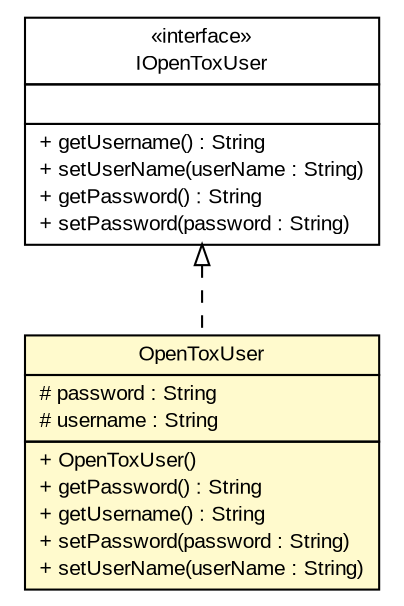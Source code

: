 #!/usr/local/bin/dot
#
# Class diagram 
# Generated by UmlGraph version 4.6 (http://www.spinellis.gr/sw/umlgraph)
#

digraph G {
	edge [fontname="arial",fontsize=10,labelfontname="arial",labelfontsize=10];
	node [fontname="arial",fontsize=10,shape=plaintext];
	// org.opentox.aa.OpenToxUser
	c512 [label=<<table border="0" cellborder="1" cellspacing="0" cellpadding="2" port="p" bgcolor="lemonChiffon" href="./OpenToxUser.html">
		<tr><td><table border="0" cellspacing="0" cellpadding="1">
			<tr><td> OpenToxUser </td></tr>
		</table></td></tr>
		<tr><td><table border="0" cellspacing="0" cellpadding="1">
			<tr><td align="left"> # password : String </td></tr>
			<tr><td align="left"> # username : String </td></tr>
		</table></td></tr>
		<tr><td><table border="0" cellspacing="0" cellpadding="1">
			<tr><td align="left"> + OpenToxUser() </td></tr>
			<tr><td align="left"> + getPassword() : String </td></tr>
			<tr><td align="left"> + getUsername() : String </td></tr>
			<tr><td align="left"> + setPassword(password : String) </td></tr>
			<tr><td align="left"> + setUserName(userName : String) </td></tr>
		</table></td></tr>
		</table>>, fontname="arial", fontcolor="black", fontsize=10.0];
	// org.opentox.aa.IOpenToxUser
	c515 [label=<<table border="0" cellborder="1" cellspacing="0" cellpadding="2" port="p" href="./IOpenToxUser.html">
		<tr><td><table border="0" cellspacing="0" cellpadding="1">
			<tr><td> &laquo;interface&raquo; </td></tr>
			<tr><td> IOpenToxUser </td></tr>
		</table></td></tr>
		<tr><td><table border="0" cellspacing="0" cellpadding="1">
			<tr><td align="left">  </td></tr>
		</table></td></tr>
		<tr><td><table border="0" cellspacing="0" cellpadding="1">
			<tr><td align="left"> + getUsername() : String </td></tr>
			<tr><td align="left"> + setUserName(userName : String) </td></tr>
			<tr><td align="left"> + getPassword() : String </td></tr>
			<tr><td align="left"> + setPassword(password : String) </td></tr>
		</table></td></tr>
		</table>>, fontname="arial", fontcolor="black", fontsize=10.0];
	//org.opentox.aa.OpenToxUser implements org.opentox.aa.IOpenToxUser
	c515:p -> c512:p [dir=back,arrowtail=empty,style=dashed];
}

